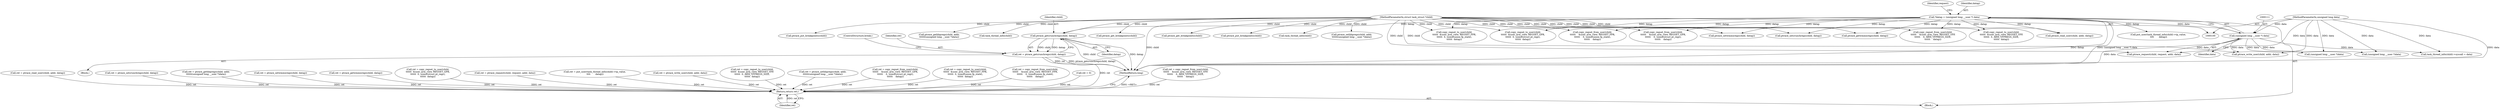 digraph "0_linux_a4780adeefd042482f624f5e0d577bf9cdcbb760_0@API" {
"1000222" [label="(Call,ptrace_getcrunchregs(child, datap))"];
"1000101" [label="(MethodParameterIn,struct task_struct *child)"];
"1000108" [label="(Call,*datap = (unsigned long __user *) data)"];
"1000110" [label="(Call,(unsigned long __user *) data)"];
"1000104" [label="(MethodParameterIn,unsigned long data)"];
"1000220" [label="(Call,ret = ptrace_getcrunchregs(child, datap))"];
"1000306" [label="(Return,return ret;)"];
"1000246" [label="(Call,ret = copy_regset_from_user(child,\n\t\t\t\t\t\t    &user_arm_view, REGSET_VFP,\n\t\t\t\t\t\t    0, ARM_VFPREGS_SIZE,\n\t\t\t\t\t\t    datap))"];
"1000101" [label="(MethodParameterIn,struct task_struct *child)"];
"1000294" [label="(Call,ptrace_put_breakpoints(child))"];
"1000117" [label="(Call,ret = ptrace_read_user(child, addr, datap))"];
"1000119" [label="(Call,ptrace_read_user(child, addr, datap))"];
"1000268" [label="(Call,ptrace_gethbpregs(child, addr,\n\t\t\t\t\t\t(unsigned long __user *)data))"];
"1000105" [label="(Block,)"];
"1000110" [label="(Call,(unsigned long __user *) data)"];
"1000108" [label="(Call,*datap = (unsigned long __user *) data)"];
"1000115" [label="(Block,)"];
"1000227" [label="(Call,ret = ptrace_setcrunchregs(child, datap))"];
"1000203" [label="(Call,task_thread_info(child))"];
"1000161" [label="(Call,copy_regset_to_user(child,\n\t\t\t\t\t\t  &user_arm_view, REGSET_FPR,\n\t\t\t\t\t\t  0, sizeof(union fp_state),\n\t\t\t\t\t\t  datap))"];
"1000300" [label="(Call,ptrace_request(child, request, addr, data))"];
"1000135" [label="(Call,copy_regset_to_user(child,\n\t\t\t\t\t\t  &user_arm_view, REGSET_GPR,\n\t\t\t\t\t\t  0, sizeof(struct pt_regs),\n\t\t\t\t\t\t  datap))"];
"1000266" [label="(Call,ret = ptrace_gethbpregs(child, addr,\n\t\t\t\t\t\t(unsigned long __user *)data))"];
"1000223" [label="(Identifier,child)"];
"1000308" [label="(MethodReturn,long)"];
"1000192" [label="(Call,ret = ptrace_setwmmxregs(child, datap))"];
"1000174" [label="(Call,copy_regset_from_user(child,\n\t\t\t\t\t\t    &user_arm_view, REGSET_FPR,\n\t\t\t\t\t\t    0, sizeof(union fp_state),\n\t\t\t\t\t\t    datap))"];
"1000209" [label="(Call,task_thread_info(child)->syscall = data)"];
"1000280" [label="(Call,ptrace_get_breakpoints(child))"];
"1000222" [label="(Call,ptrace_getcrunchregs(child, datap))"];
"1000112" [label="(Identifier,data)"];
"1000260" [label="(Call,ptrace_get_breakpoints(child))"];
"1000229" [label="(Call,ptrace_setcrunchregs(child, datap))"];
"1000185" [label="(Call,ret = ptrace_getwmmxregs(child, datap))"];
"1000133" [label="(Call,ret = copy_regset_to_user(child,\n\t\t\t\t\t\t  &user_arm_view, REGSET_GPR,\n\t\t\t\t\t\t  0, sizeof(struct pt_regs),\n\t\t\t\t\t\t  datap))"];
"1000274" [label="(Call,ptrace_put_breakpoints(child))"];
"1000221" [label="(Identifier,ret)"];
"1000211" [label="(Call,task_thread_info(child))"];
"1000298" [label="(Call,ret = ptrace_request(child, request, addr, data))"];
"1000220" [label="(Call,ret = ptrace_getcrunchregs(child, datap))"];
"1000104" [label="(MethodParameterIn,unsigned long data)"];
"1000187" [label="(Call,ptrace_getwmmxregs(child, datap))"];
"1000271" [label="(Call,(unsigned long __user *)data)"];
"1000199" [label="(Call,ret = put_user(task_thread_info(child)->tp_value,\n \t\t\t\t       datap))"];
"1000225" [label="(ControlStructure,break;)"];
"1000201" [label="(Call,put_user(task_thread_info(child)->tp_value,\n \t\t\t\t       datap))"];
"1000125" [label="(Call,ret = ptrace_write_user(child, addr, data))"];
"1000306" [label="(Return,return ret;)"];
"1000248" [label="(Call,copy_regset_from_user(child,\n\t\t\t\t\t\t    &user_arm_view, REGSET_VFP,\n\t\t\t\t\t\t    0, ARM_VFPREGS_SIZE,\n\t\t\t\t\t\t    datap))"];
"1000127" [label="(Call,ptrace_write_user(child, addr, data))"];
"1000236" [label="(Call,copy_regset_to_user(child,\n\t\t\t\t\t\t  &user_arm_view, REGSET_VFP,\n\t\t\t\t\t\t  0, ARM_VFPREGS_SIZE,\n\t\t\t\t\t\t  datap))"];
"1000307" [label="(Identifier,ret)"];
"1000234" [label="(Call,ret = copy_regset_to_user(child,\n\t\t\t\t\t\t  &user_arm_view, REGSET_VFP,\n\t\t\t\t\t\t  0, ARM_VFPREGS_SIZE,\n\t\t\t\t\t\t  datap))"];
"1000148" [label="(Call,copy_regset_from_user(child,\n\t\t\t\t\t\t    &user_arm_view, REGSET_GPR,\n\t\t\t\t\t\t    0, sizeof(struct pt_regs),\n\t\t\t\t\t\t    datap))"];
"1000114" [label="(Identifier,request)"];
"1000224" [label="(Identifier,datap)"];
"1000288" [label="(Call,ptrace_sethbpregs(child, addr,\n\t\t\t\t\t\t(unsigned long __user *)data))"];
"1000286" [label="(Call,ret = ptrace_sethbpregs(child, addr,\n\t\t\t\t\t\t(unsigned long __user *)data))"];
"1000146" [label="(Call,ret = copy_regset_from_user(child,\n\t\t\t\t\t\t    &user_arm_view, REGSET_GPR,\n\t\t\t\t\t\t    0, sizeof(struct pt_regs),\n\t\t\t\t\t\t    datap))"];
"1000159" [label="(Call,ret = copy_regset_to_user(child,\n\t\t\t\t\t\t  &user_arm_view, REGSET_FPR,\n\t\t\t\t\t\t  0, sizeof(union fp_state),\n\t\t\t\t\t\t  datap))"];
"1000291" [label="(Call,(unsigned long __user *)data)"];
"1000194" [label="(Call,ptrace_setwmmxregs(child, datap))"];
"1000109" [label="(Identifier,datap)"];
"1000172" [label="(Call,ret = copy_regset_from_user(child,\n\t\t\t\t\t\t    &user_arm_view, REGSET_FPR,\n\t\t\t\t\t\t    0, sizeof(union fp_state),\n\t\t\t\t\t\t    datap))"];
"1000215" [label="(Call,ret = 0)"];
"1000222" -> "1000220"  [label="AST: "];
"1000222" -> "1000224"  [label="CFG: "];
"1000223" -> "1000222"  [label="AST: "];
"1000224" -> "1000222"  [label="AST: "];
"1000220" -> "1000222"  [label="CFG: "];
"1000222" -> "1000308"  [label="DDG: child"];
"1000222" -> "1000308"  [label="DDG: datap"];
"1000222" -> "1000220"  [label="DDG: child"];
"1000222" -> "1000220"  [label="DDG: datap"];
"1000101" -> "1000222"  [label="DDG: child"];
"1000108" -> "1000222"  [label="DDG: datap"];
"1000101" -> "1000100"  [label="AST: "];
"1000101" -> "1000308"  [label="DDG: child"];
"1000101" -> "1000119"  [label="DDG: child"];
"1000101" -> "1000127"  [label="DDG: child"];
"1000101" -> "1000135"  [label="DDG: child"];
"1000101" -> "1000148"  [label="DDG: child"];
"1000101" -> "1000161"  [label="DDG: child"];
"1000101" -> "1000174"  [label="DDG: child"];
"1000101" -> "1000187"  [label="DDG: child"];
"1000101" -> "1000194"  [label="DDG: child"];
"1000101" -> "1000203"  [label="DDG: child"];
"1000101" -> "1000211"  [label="DDG: child"];
"1000101" -> "1000229"  [label="DDG: child"];
"1000101" -> "1000236"  [label="DDG: child"];
"1000101" -> "1000248"  [label="DDG: child"];
"1000101" -> "1000260"  [label="DDG: child"];
"1000101" -> "1000268"  [label="DDG: child"];
"1000101" -> "1000274"  [label="DDG: child"];
"1000101" -> "1000280"  [label="DDG: child"];
"1000101" -> "1000288"  [label="DDG: child"];
"1000101" -> "1000294"  [label="DDG: child"];
"1000101" -> "1000300"  [label="DDG: child"];
"1000108" -> "1000105"  [label="AST: "];
"1000108" -> "1000110"  [label="CFG: "];
"1000109" -> "1000108"  [label="AST: "];
"1000110" -> "1000108"  [label="AST: "];
"1000114" -> "1000108"  [label="CFG: "];
"1000108" -> "1000308"  [label="DDG: (unsigned long __user *) data"];
"1000108" -> "1000308"  [label="DDG: datap"];
"1000110" -> "1000108"  [label="DDG: data"];
"1000108" -> "1000119"  [label="DDG: datap"];
"1000108" -> "1000135"  [label="DDG: datap"];
"1000108" -> "1000148"  [label="DDG: datap"];
"1000108" -> "1000161"  [label="DDG: datap"];
"1000108" -> "1000174"  [label="DDG: datap"];
"1000108" -> "1000187"  [label="DDG: datap"];
"1000108" -> "1000194"  [label="DDG: datap"];
"1000108" -> "1000201"  [label="DDG: datap"];
"1000108" -> "1000229"  [label="DDG: datap"];
"1000108" -> "1000236"  [label="DDG: datap"];
"1000108" -> "1000248"  [label="DDG: datap"];
"1000110" -> "1000112"  [label="CFG: "];
"1000111" -> "1000110"  [label="AST: "];
"1000112" -> "1000110"  [label="AST: "];
"1000110" -> "1000308"  [label="DDG: data"];
"1000104" -> "1000110"  [label="DDG: data"];
"1000110" -> "1000127"  [label="DDG: data"];
"1000110" -> "1000209"  [label="DDG: data"];
"1000110" -> "1000271"  [label="DDG: data"];
"1000110" -> "1000291"  [label="DDG: data"];
"1000110" -> "1000300"  [label="DDG: data"];
"1000104" -> "1000100"  [label="AST: "];
"1000104" -> "1000308"  [label="DDG: data"];
"1000104" -> "1000127"  [label="DDG: data"];
"1000104" -> "1000209"  [label="DDG: data"];
"1000104" -> "1000271"  [label="DDG: data"];
"1000104" -> "1000291"  [label="DDG: data"];
"1000104" -> "1000300"  [label="DDG: data"];
"1000220" -> "1000115"  [label="AST: "];
"1000221" -> "1000220"  [label="AST: "];
"1000225" -> "1000220"  [label="CFG: "];
"1000220" -> "1000308"  [label="DDG: ret"];
"1000220" -> "1000308"  [label="DDG: ptrace_getcrunchregs(child, datap)"];
"1000220" -> "1000306"  [label="DDG: ret"];
"1000306" -> "1000105"  [label="AST: "];
"1000306" -> "1000307"  [label="CFG: "];
"1000307" -> "1000306"  [label="AST: "];
"1000308" -> "1000306"  [label="CFG: "];
"1000306" -> "1000308"  [label="DDG: <RET>"];
"1000307" -> "1000306"  [label="DDG: ret"];
"1000234" -> "1000306"  [label="DDG: ret"];
"1000298" -> "1000306"  [label="DDG: ret"];
"1000117" -> "1000306"  [label="DDG: ret"];
"1000146" -> "1000306"  [label="DDG: ret"];
"1000246" -> "1000306"  [label="DDG: ret"];
"1000185" -> "1000306"  [label="DDG: ret"];
"1000125" -> "1000306"  [label="DDG: ret"];
"1000199" -> "1000306"  [label="DDG: ret"];
"1000215" -> "1000306"  [label="DDG: ret"];
"1000286" -> "1000306"  [label="DDG: ret"];
"1000159" -> "1000306"  [label="DDG: ret"];
"1000227" -> "1000306"  [label="DDG: ret"];
"1000266" -> "1000306"  [label="DDG: ret"];
"1000133" -> "1000306"  [label="DDG: ret"];
"1000192" -> "1000306"  [label="DDG: ret"];
"1000172" -> "1000306"  [label="DDG: ret"];
}

